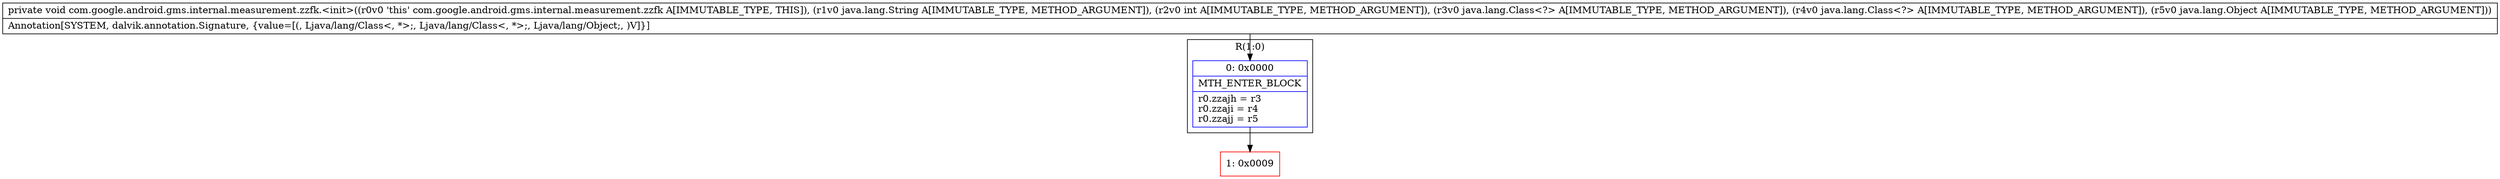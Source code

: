 digraph "CFG forcom.google.android.gms.internal.measurement.zzfk.\<init\>(Ljava\/lang\/String;ILjava\/lang\/Class;Ljava\/lang\/Class;Ljava\/lang\/Object;)V" {
subgraph cluster_Region_1020609428 {
label = "R(1:0)";
node [shape=record,color=blue];
Node_0 [shape=record,label="{0\:\ 0x0000|MTH_ENTER_BLOCK\l|r0.zzajh = r3\lr0.zzaji = r4\lr0.zzajj = r5\l}"];
}
Node_1 [shape=record,color=red,label="{1\:\ 0x0009}"];
MethodNode[shape=record,label="{private void com.google.android.gms.internal.measurement.zzfk.\<init\>((r0v0 'this' com.google.android.gms.internal.measurement.zzfk A[IMMUTABLE_TYPE, THIS]), (r1v0 java.lang.String A[IMMUTABLE_TYPE, METHOD_ARGUMENT]), (r2v0 int A[IMMUTABLE_TYPE, METHOD_ARGUMENT]), (r3v0 java.lang.Class\<?\> A[IMMUTABLE_TYPE, METHOD_ARGUMENT]), (r4v0 java.lang.Class\<?\> A[IMMUTABLE_TYPE, METHOD_ARGUMENT]), (r5v0 java.lang.Object A[IMMUTABLE_TYPE, METHOD_ARGUMENT]))  | Annotation[SYSTEM, dalvik.annotation.Signature, \{value=[(, Ljava\/lang\/Class\<, *\>;, Ljava\/lang\/Class\<, *\>;, Ljava\/lang\/Object;, )V]\}]\l}"];
MethodNode -> Node_0;
Node_0 -> Node_1;
}

